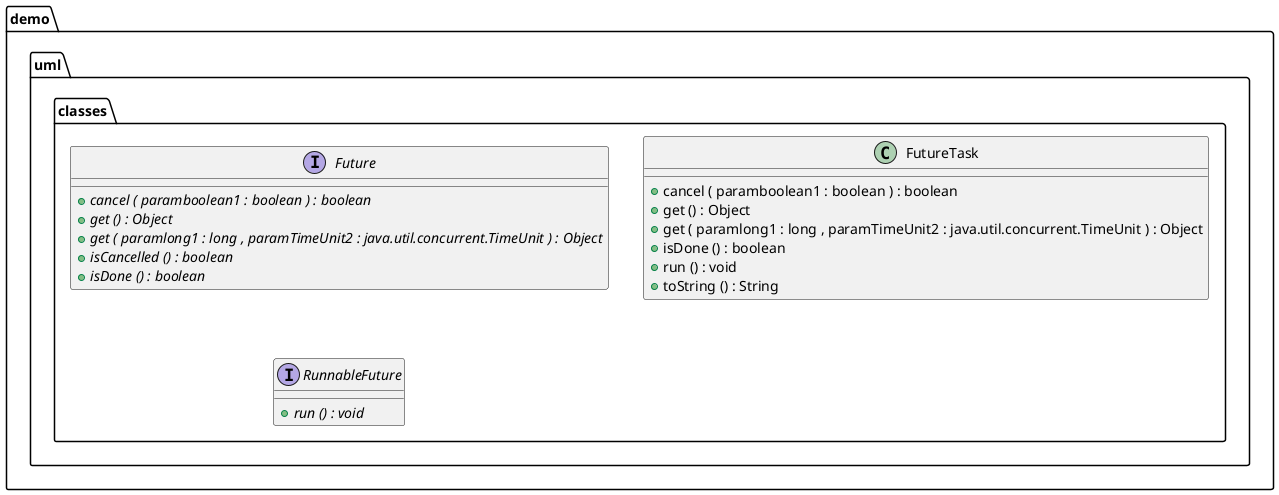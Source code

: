 @startuml

interface demo.uml.classes.Future {
	{method}  {abstract} +cancel ( paramboolean1 : boolean ) : boolean
	{method}  {abstract} +get () : Object
	{method}  {abstract} +get ( paramlong1 : long , paramTimeUnit2 : java.util.concurrent.TimeUnit ) : Object
	{method}  {abstract} +isCancelled () : boolean
	{method}  {abstract} +isDone () : boolean
}


class demo.uml.classes.FutureTask {
	{method} +cancel ( paramboolean1 : boolean ) : boolean
	{method} +get () : Object
	{method} +get ( paramlong1 : long , paramTimeUnit2 : java.util.concurrent.TimeUnit ) : Object
	{method} +isDone () : boolean
	{method} +run () : void
	{method} +toString () : String
}


interface demo.uml.classes.RunnableFuture {
	{method}  {abstract} +run () : void
}






@enduml